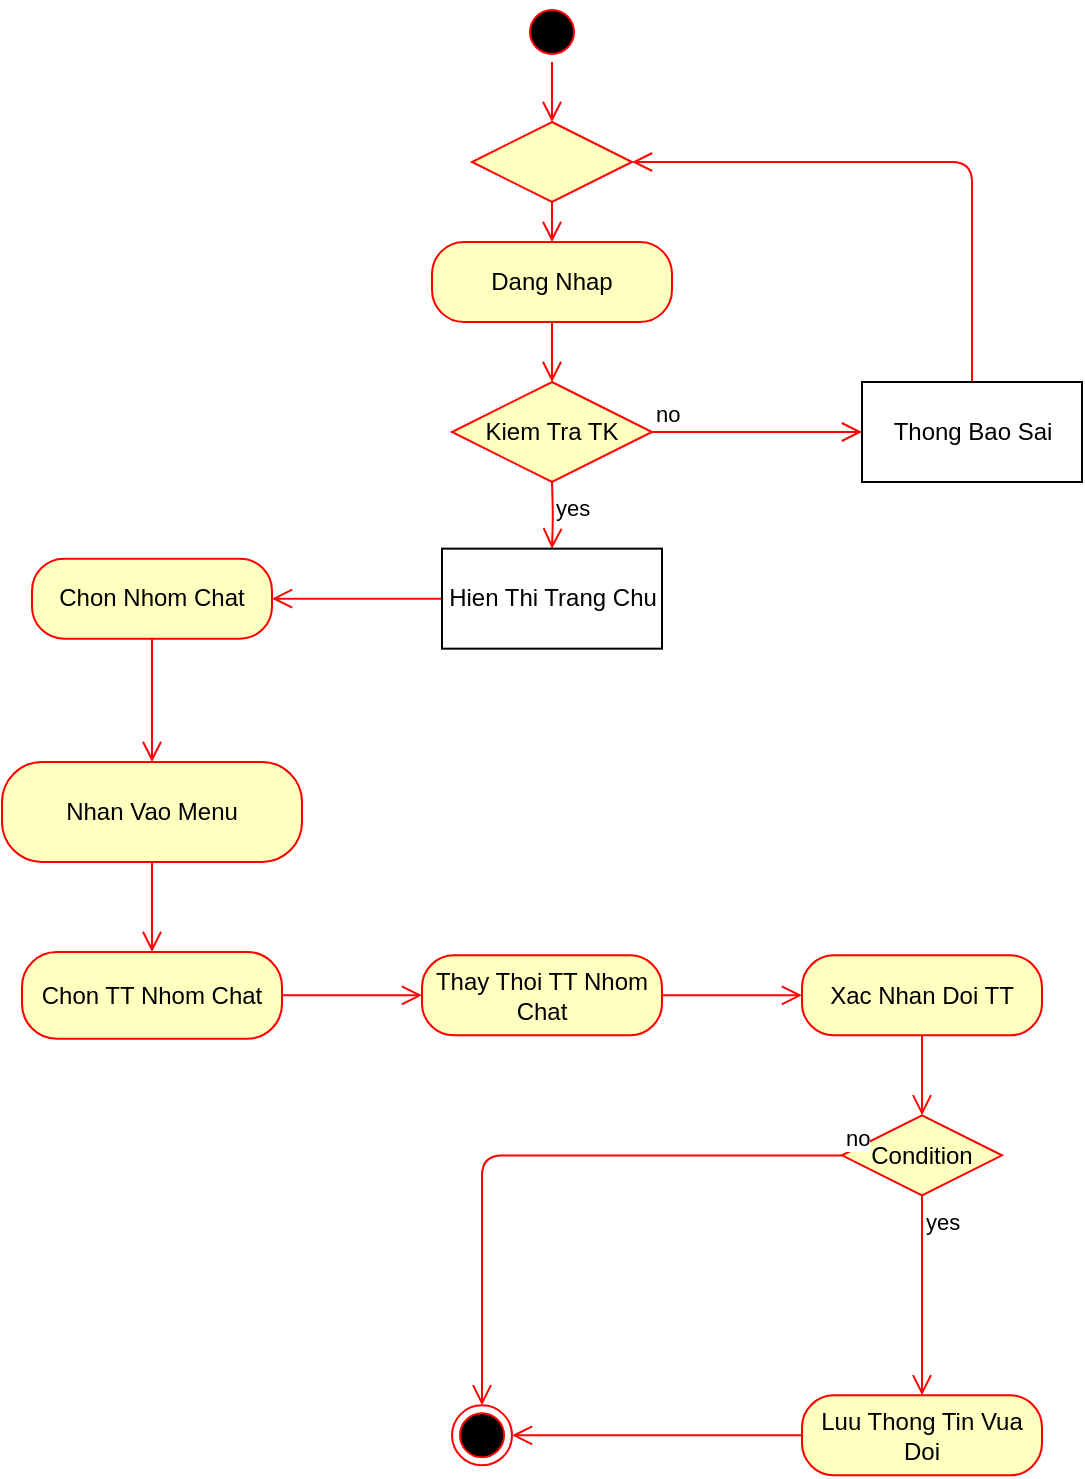 <mxfile version="12.6.6" type="google"><diagram name="Page-1" id="e7e014a7-5840-1c2e-5031-d8a46d1fe8dd"><mxGraphModel dx="868" dy="439" grid="1" gridSize="10" guides="1" tooltips="1" connect="1" arrows="1" fold="1" page="1" pageScale="1" pageWidth="1169" pageHeight="826" background="#ffffff" math="0" shadow="0"><root><mxCell id="0"/><mxCell id="1" parent="0"/><mxCell id="aqV0v3HnciCNAZxHIIok-41" style="edgeStyle=orthogonalEdgeStyle;rounded=1;orthogonalLoop=1;jettySize=auto;html=1;exitX=0.5;exitY=1;exitDx=0;exitDy=0;entryX=0.5;entryY=0;entryDx=0;entryDy=0;endArrow=open;endFill=0;endSize=8;strokeColor=#FF0505;" edge="1" parent="1" source="aqV0v3HnciCNAZxHIIok-42" target="aqV0v3HnciCNAZxHIIok-50"><mxGeometry relative="1" as="geometry"/></mxCell><mxCell id="aqV0v3HnciCNAZxHIIok-42" value="" style="ellipse;html=1;shape=startState;fillColor=#000000;strokeColor=#ff0000;" vertex="1" parent="1"><mxGeometry x="420" y="40" width="30" height="30" as="geometry"/></mxCell><mxCell id="aqV0v3HnciCNAZxHIIok-43" value="&lt;div&gt;Dang Nhap&lt;br&gt;&lt;/div&gt;" style="rounded=1;whiteSpace=wrap;html=1;arcSize=40;fontColor=#000000;fillColor=#ffffc0;strokeColor=#ff0000;" vertex="1" parent="1"><mxGeometry x="375" y="160" width="120" height="40" as="geometry"/></mxCell><mxCell id="aqV0v3HnciCNAZxHIIok-44" value="" style="edgeStyle=orthogonalEdgeStyle;html=1;verticalAlign=bottom;endArrow=open;endSize=8;strokeColor=#ff0000;entryX=0.5;entryY=0;entryDx=0;entryDy=0;" edge="1" parent="1" source="aqV0v3HnciCNAZxHIIok-43" target="aqV0v3HnciCNAZxHIIok-45"><mxGeometry relative="1" as="geometry"><mxPoint x="435" y="220" as="targetPoint"/></mxGeometry></mxCell><mxCell id="aqV0v3HnciCNAZxHIIok-45" value="Kiem Tra TK" style="rhombus;whiteSpace=wrap;html=1;fillColor=#ffffc0;strokeColor=#ff0000;" vertex="1" parent="1"><mxGeometry x="385" y="230" width="100" height="50" as="geometry"/></mxCell><mxCell id="aqV0v3HnciCNAZxHIIok-46" value="no" style="edgeStyle=orthogonalEdgeStyle;html=1;align=left;verticalAlign=bottom;endArrow=open;endSize=8;strokeColor=#ff0000;entryX=0;entryY=0.5;entryDx=0;entryDy=0;" edge="1" parent="1" source="aqV0v3HnciCNAZxHIIok-45" target="aqV0v3HnciCNAZxHIIok-48"><mxGeometry x="-1" relative="1" as="geometry"><mxPoint x="580" y="260" as="targetPoint"/><Array as="points"><mxPoint x="570" y="255"/><mxPoint x="570" y="255"/></Array></mxGeometry></mxCell><mxCell id="aqV0v3HnciCNAZxHIIok-47" style="edgeStyle=orthogonalEdgeStyle;rounded=1;orthogonalLoop=1;jettySize=auto;html=1;exitX=0.5;exitY=0;exitDx=0;exitDy=0;entryX=1;entryY=0.5;entryDx=0;entryDy=0;endArrow=open;endFill=0;endSize=8;strokeColor=#FF0505;" edge="1" parent="1" source="aqV0v3HnciCNAZxHIIok-48" target="aqV0v3HnciCNAZxHIIok-50"><mxGeometry relative="1" as="geometry"/></mxCell><mxCell id="aqV0v3HnciCNAZxHIIok-48" value="Thong Bao Sai" style="html=1;" vertex="1" parent="1"><mxGeometry x="590" y="230" width="110" height="50" as="geometry"/></mxCell><mxCell id="aqV0v3HnciCNAZxHIIok-49" style="edgeStyle=orthogonalEdgeStyle;rounded=1;orthogonalLoop=1;jettySize=auto;html=1;exitX=0.5;exitY=1;exitDx=0;exitDy=0;entryX=0.5;entryY=0;entryDx=0;entryDy=0;endArrow=open;endFill=0;endSize=8;strokeColor=#FF0505;" edge="1" parent="1" source="aqV0v3HnciCNAZxHIIok-50" target="aqV0v3HnciCNAZxHIIok-43"><mxGeometry relative="1" as="geometry"/></mxCell><mxCell id="aqV0v3HnciCNAZxHIIok-50" value="" style="rhombus;whiteSpace=wrap;html=1;fillColor=#ffffc0;strokeColor=#ff0000;" vertex="1" parent="1"><mxGeometry x="395" y="100" width="80" height="40" as="geometry"/></mxCell><mxCell id="aqV0v3HnciCNAZxHIIok-51" value="yes" style="edgeStyle=orthogonalEdgeStyle;html=1;align=left;verticalAlign=top;endArrow=open;endSize=8;strokeColor=#ff0000;entryX=0.5;entryY=0;entryDx=0;entryDy=0;" edge="1" parent="1" target="aqV0v3HnciCNAZxHIIok-58"><mxGeometry x="-1" relative="1" as="geometry"><mxPoint x="435" y="320" as="targetPoint"/><Array as="points"/><mxPoint x="435" y="280" as="sourcePoint"/></mxGeometry></mxCell><mxCell id="aqV0v3HnciCNAZxHIIok-52" style="edgeStyle=orthogonalEdgeStyle;rounded=0;orthogonalLoop=1;jettySize=auto;html=1;exitX=0.5;exitY=1;exitDx=0;exitDy=0;entryX=0.5;entryY=0;entryDx=0;entryDy=0;endArrow=open;endFill=0;endSize=8;strokeColor=#FF0505;" edge="1" parent="1" source="aqV0v3HnciCNAZxHIIok-53" target="aqV0v3HnciCNAZxHIIok-55"><mxGeometry relative="1" as="geometry"/></mxCell><mxCell id="aqV0v3HnciCNAZxHIIok-53" value="Nhan Vao Menu" style="rounded=1;whiteSpace=wrap;html=1;arcSize=40;fontColor=#000000;fillColor=#ffffc0;strokeColor=#ff0000;" vertex="1" parent="1"><mxGeometry x="160" y="420" width="150" height="50" as="geometry"/></mxCell><mxCell id="aqV0v3HnciCNAZxHIIok-54" style="edgeStyle=orthogonalEdgeStyle;rounded=0;orthogonalLoop=1;jettySize=auto;html=1;exitX=1;exitY=0.5;exitDx=0;exitDy=0;entryX=0;entryY=0.5;entryDx=0;entryDy=0;endSize=8;endArrow=open;endFill=0;strokeColor=#FF0505;" edge="1" parent="1" source="aqV0v3HnciCNAZxHIIok-55" target="aqV0v3HnciCNAZxHIIok-60"><mxGeometry relative="1" as="geometry"/></mxCell><mxCell id="aqV0v3HnciCNAZxHIIok-55" value="Chon TT Nhom Chat" style="rounded=1;whiteSpace=wrap;html=1;arcSize=40;fontColor=#000000;fillColor=#ffffc0;strokeColor=#ff0000;" vertex="1" parent="1"><mxGeometry x="170" y="515.01" width="130" height="43.33" as="geometry"/></mxCell><mxCell id="aqV0v3HnciCNAZxHIIok-56" value="" style="ellipse;html=1;shape=endState;fillColor=#000000;strokeColor=#ff0000;" vertex="1" parent="1"><mxGeometry x="385" y="741.67" width="30" height="30" as="geometry"/></mxCell><mxCell id="aqV0v3HnciCNAZxHIIok-70" style="edgeStyle=orthogonalEdgeStyle;rounded=0;orthogonalLoop=1;jettySize=auto;html=1;exitX=0;exitY=0.5;exitDx=0;exitDy=0;endArrow=open;endFill=0;endSize=8;strokeColor=#FF0505;" edge="1" parent="1" source="aqV0v3HnciCNAZxHIIok-58" target="aqV0v3HnciCNAZxHIIok-68"><mxGeometry relative="1" as="geometry"/></mxCell><mxCell id="aqV0v3HnciCNAZxHIIok-58" value="Hien Thi Trang Chu" style="html=1;" vertex="1" parent="1"><mxGeometry x="380" y="313.33" width="110" height="50" as="geometry"/></mxCell><mxCell id="aqV0v3HnciCNAZxHIIok-59" style="edgeStyle=orthogonalEdgeStyle;rounded=0;orthogonalLoop=1;jettySize=auto;html=1;exitX=1;exitY=0.5;exitDx=0;exitDy=0;endArrow=open;endFill=0;endSize=8;strokeColor=#FF0505;" edge="1" parent="1" source="aqV0v3HnciCNAZxHIIok-60" target="aqV0v3HnciCNAZxHIIok-62"><mxGeometry relative="1" as="geometry"/></mxCell><mxCell id="aqV0v3HnciCNAZxHIIok-60" value="&lt;div&gt;Thay Thoi TT Nhom&lt;/div&gt;&lt;div&gt;Chat&lt;br&gt;&lt;/div&gt;" style="rounded=1;whiteSpace=wrap;html=1;arcSize=40;fontColor=#000000;fillColor=#ffffc0;strokeColor=#ff0000;" vertex="1" parent="1"><mxGeometry x="370" y="516.67" width="120" height="40" as="geometry"/></mxCell><mxCell id="aqV0v3HnciCNAZxHIIok-61" style="edgeStyle=orthogonalEdgeStyle;rounded=0;orthogonalLoop=1;jettySize=auto;html=1;exitX=0.5;exitY=1;exitDx=0;exitDy=0;entryX=0.5;entryY=0;entryDx=0;entryDy=0;endArrow=open;endFill=0;endSize=8;strokeColor=#FF0505;" edge="1" parent="1" source="aqV0v3HnciCNAZxHIIok-62" target="aqV0v3HnciCNAZxHIIok-63"><mxGeometry relative="1" as="geometry"/></mxCell><mxCell id="aqV0v3HnciCNAZxHIIok-62" value="Xac Nhan Doi TT" style="rounded=1;whiteSpace=wrap;html=1;arcSize=40;fontColor=#000000;fillColor=#ffffc0;strokeColor=#ff0000;" vertex="1" parent="1"><mxGeometry x="560" y="516.67" width="120" height="40" as="geometry"/></mxCell><mxCell id="aqV0v3HnciCNAZxHIIok-63" value="Condition" style="rhombus;whiteSpace=wrap;html=1;fillColor=#ffffc0;strokeColor=#ff0000;" vertex="1" parent="1"><mxGeometry x="580" y="596.67" width="80" height="40" as="geometry"/></mxCell><mxCell id="aqV0v3HnciCNAZxHIIok-64" value="no" style="edgeStyle=orthogonalEdgeStyle;html=1;align=left;verticalAlign=bottom;endArrow=open;endSize=8;strokeColor=#ff0000;entryX=0.5;entryY=0;entryDx=0;entryDy=0;" edge="1" parent="1" source="aqV0v3HnciCNAZxHIIok-63" target="aqV0v3HnciCNAZxHIIok-56"><mxGeometry x="-1" relative="1" as="geometry"><mxPoint x="340" y="616.67" as="targetPoint"/><Array as="points"><mxPoint x="400" y="616.67"/></Array></mxGeometry></mxCell><mxCell id="aqV0v3HnciCNAZxHIIok-65" value="yes" style="edgeStyle=orthogonalEdgeStyle;html=1;align=left;verticalAlign=top;endArrow=open;endSize=8;strokeColor=#ff0000;entryX=0.5;entryY=0;entryDx=0;entryDy=0;" edge="1" parent="1" source="aqV0v3HnciCNAZxHIIok-63" target="aqV0v3HnciCNAZxHIIok-66"><mxGeometry x="-1" relative="1" as="geometry"><mxPoint x="200" y="766.67" as="targetPoint"/><Array as="points"><mxPoint x="620" y="726.67"/><mxPoint x="620" y="726.67"/></Array></mxGeometry></mxCell><mxCell id="aqV0v3HnciCNAZxHIIok-66" value="&lt;div&gt;Luu Thong Tin Vua&lt;/div&gt;&lt;div&gt;Doi&lt;br&gt;&lt;/div&gt;" style="rounded=1;whiteSpace=wrap;html=1;arcSize=40;fontColor=#000000;fillColor=#ffffc0;strokeColor=#ff0000;" vertex="1" parent="1"><mxGeometry x="560" y="736.67" width="120" height="40" as="geometry"/></mxCell><mxCell id="aqV0v3HnciCNAZxHIIok-67" value="" style="edgeStyle=orthogonalEdgeStyle;html=1;verticalAlign=bottom;endArrow=open;endSize=8;strokeColor=#ff0000;entryX=1;entryY=0.5;entryDx=0;entryDy=0;" edge="1" parent="1" source="aqV0v3HnciCNAZxHIIok-66" target="aqV0v3HnciCNAZxHIIok-56"><mxGeometry relative="1" as="geometry"><mxPoint x="430" y="756.67" as="targetPoint"/></mxGeometry></mxCell><mxCell id="aqV0v3HnciCNAZxHIIok-72" style="edgeStyle=orthogonalEdgeStyle;rounded=0;orthogonalLoop=1;jettySize=auto;html=1;exitX=0.5;exitY=1;exitDx=0;exitDy=0;entryX=0.5;entryY=0;entryDx=0;entryDy=0;endArrow=open;endFill=0;endSize=8;strokeColor=#FF0505;" edge="1" parent="1" source="aqV0v3HnciCNAZxHIIok-68" target="aqV0v3HnciCNAZxHIIok-53"><mxGeometry relative="1" as="geometry"/></mxCell><mxCell id="aqV0v3HnciCNAZxHIIok-68" value="Chon Nhom Chat" style="rounded=1;whiteSpace=wrap;html=1;arcSize=40;fontColor=#000000;fillColor=#ffffc0;strokeColor=#ff0000;" vertex="1" parent="1"><mxGeometry x="175" y="318.33" width="120" height="40" as="geometry"/></mxCell></root></mxGraphModel></diagram></mxfile>